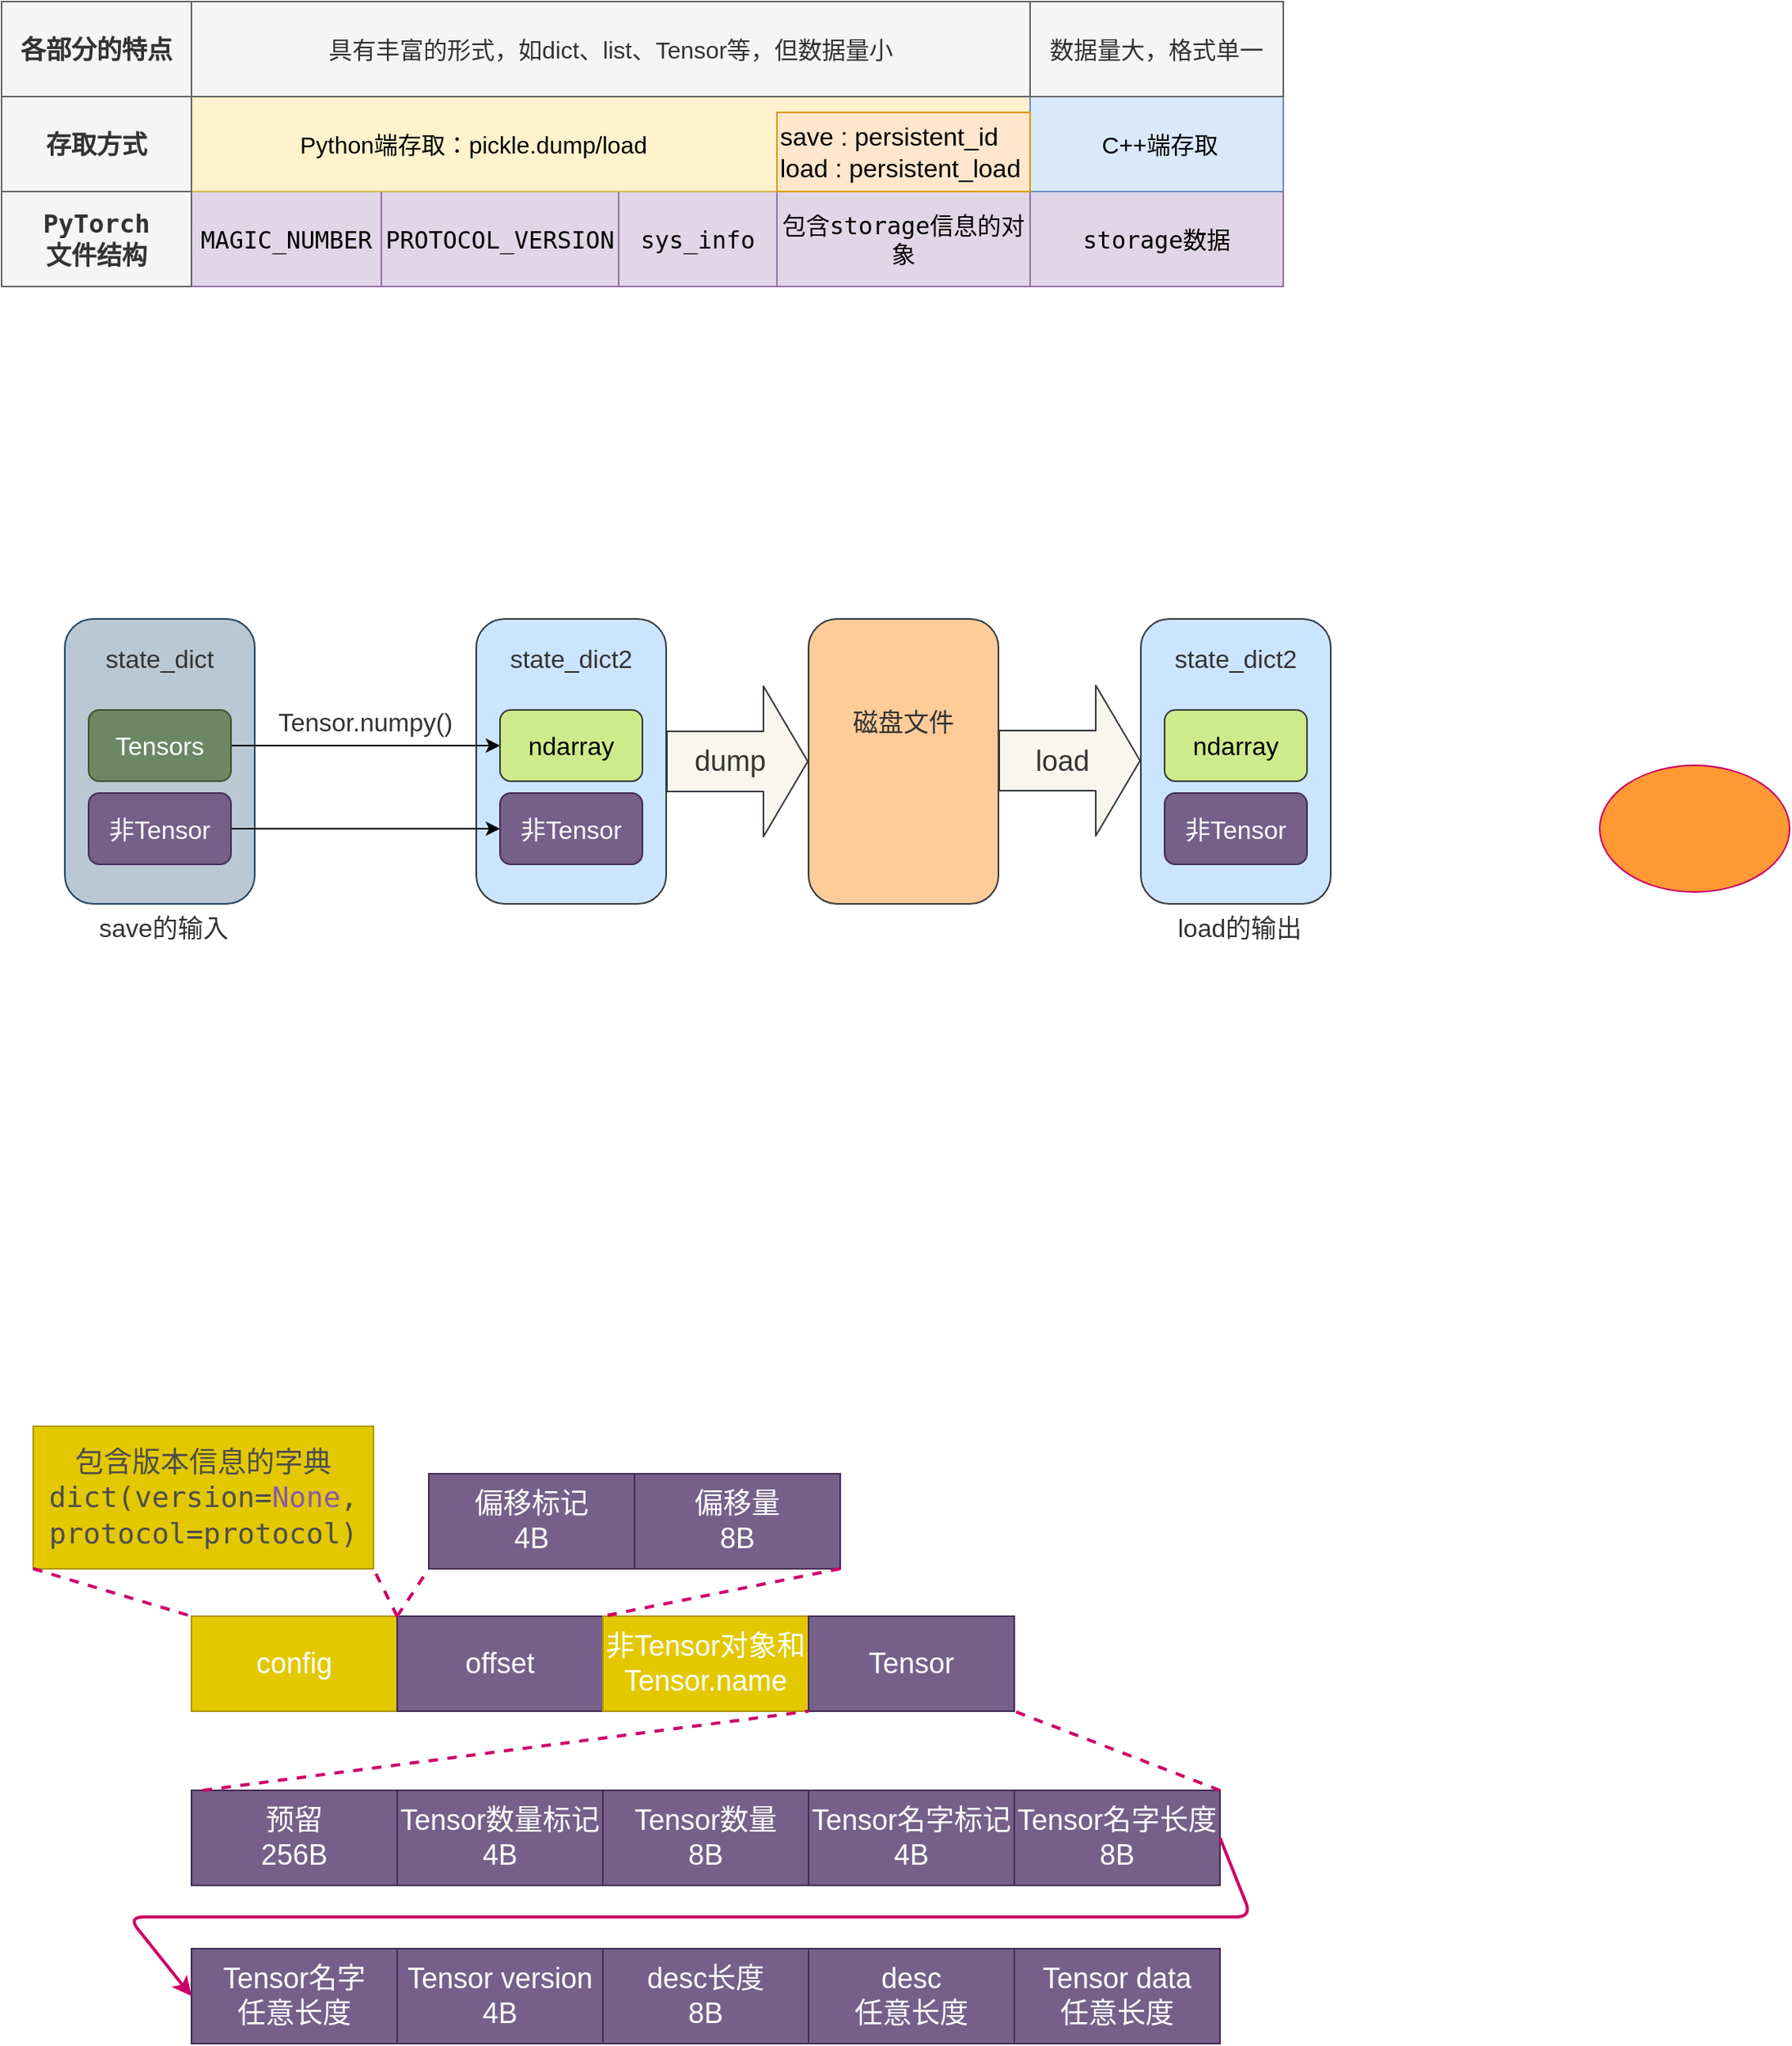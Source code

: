 <mxfile version="14.2.9" type="github">
  <diagram id="TA9kZWug_r85C3clJezx" name="Page-1">
    <mxGraphModel dx="817" dy="487" grid="1" gridSize="10" guides="1" tooltips="1" connect="1" arrows="1" fold="1" page="1" pageScale="1" pageWidth="827" pageHeight="1169" math="0" shadow="0">
      <root>
        <mxCell id="0" />
        <mxCell id="1" parent="0" />
        <mxCell id="7_i-U9n6Cbf5A0pLLuEN-24" value="" style="rounded=1;whiteSpace=wrap;html=1;labelBackgroundColor=none;strokeColor=#36393d;fillColor=#cce5ff;fontSize=16;" vertex="1" parent="1">
          <mxGeometry x="310" y="460" width="120" height="180" as="geometry" />
        </mxCell>
        <mxCell id="7_i-U9n6Cbf5A0pLLuEN-1" value="&lt;span style=&quot;font-family: &amp;quot;source code pro&amp;quot;, monospace; font-size: 15px; text-align: left;&quot;&gt;MAGIC_NUMBER&lt;/span&gt;" style="rounded=0;whiteSpace=wrap;html=1;fontSize=15;labelBackgroundColor=none;fillColor=#e1d5e7;strokeColor=#9673a6;" vertex="1" parent="1">
          <mxGeometry x="130" y="190" width="120" height="60" as="geometry" />
        </mxCell>
        <mxCell id="7_i-U9n6Cbf5A0pLLuEN-2" value="&lt;span style=&quot;font-family: &amp;quot;source code pro&amp;quot;, monospace; font-size: 15px; text-align: left;&quot;&gt;PROTOCOL_VERSION&lt;/span&gt;" style="rounded=0;whiteSpace=wrap;html=1;fontSize=15;labelBackgroundColor=none;fillColor=#e1d5e7;strokeColor=#9673a6;" vertex="1" parent="1">
          <mxGeometry x="250" y="190" width="150" height="60" as="geometry" />
        </mxCell>
        <mxCell id="7_i-U9n6Cbf5A0pLLuEN-9" value="" style="edgeStyle=orthogonalEdgeStyle;rounded=0;orthogonalLoop=1;jettySize=auto;html=1;" edge="1" parent="1" source="7_i-U9n6Cbf5A0pLLuEN-3" target="7_i-U9n6Cbf5A0pLLuEN-8">
          <mxGeometry relative="1" as="geometry" />
        </mxCell>
        <mxCell id="7_i-U9n6Cbf5A0pLLuEN-10" value="" style="edgeStyle=orthogonalEdgeStyle;rounded=0;orthogonalLoop=1;jettySize=auto;html=1;fontSize=15;" edge="1" parent="1" source="7_i-U9n6Cbf5A0pLLuEN-3" target="7_i-U9n6Cbf5A0pLLuEN-6">
          <mxGeometry relative="1" as="geometry" />
        </mxCell>
        <mxCell id="7_i-U9n6Cbf5A0pLLuEN-3" value="&lt;span style=&quot;font-family: &amp;quot;source code pro&amp;quot;, monospace; font-size: 15px; text-align: left;&quot;&gt;sys_info&lt;/span&gt;" style="rounded=0;whiteSpace=wrap;html=1;fontSize=15;labelBackgroundColor=none;fillColor=#e1d5e7;strokeColor=#9673a6;" vertex="1" parent="1">
          <mxGeometry x="400" y="190" width="100" height="60" as="geometry" />
        </mxCell>
        <mxCell id="7_i-U9n6Cbf5A0pLLuEN-4" value="&lt;span style=&quot;font-family: &amp;quot;source code pro&amp;quot;, monospace; text-align: left; font-size: 15px;&quot;&gt;&lt;font style=&quot;font-size: 15px&quot;&gt;包含storage信息的对象&lt;/font&gt;&lt;/span&gt;" style="rounded=0;whiteSpace=wrap;html=1;fontSize=15;labelBackgroundColor=none;fillColor=#e1d5e7;strokeColor=#9673a6;" vertex="1" parent="1">
          <mxGeometry x="500" y="190" width="160" height="60" as="geometry" />
        </mxCell>
        <mxCell id="7_i-U9n6Cbf5A0pLLuEN-5" value="&lt;span style=&quot;font-family: &amp;quot;source code pro&amp;quot;, monospace; font-size: 15px; text-align: left;&quot;&gt;storage数据&lt;/span&gt;" style="rounded=0;whiteSpace=wrap;html=1;fontSize=15;labelBackgroundColor=none;fillColor=#e1d5e7;strokeColor=#9673a6;" vertex="1" parent="1">
          <mxGeometry x="660" y="190" width="160" height="60" as="geometry" />
        </mxCell>
        <mxCell id="7_i-U9n6Cbf5A0pLLuEN-6" value="&lt;font&gt;&amp;nbsp; &amp;nbsp; &amp;nbsp; &amp;nbsp; &amp;nbsp; &amp;nbsp; &amp;nbsp; &amp;nbsp; Python端存取：pickle.dump/load&lt;/font&gt;" style="rounded=0;whiteSpace=wrap;html=1;fontSize=15;align=left;fillColor=#fff2cc;strokeColor=#d6b656;" vertex="1" parent="1">
          <mxGeometry x="130" y="130" width="530" height="60" as="geometry" />
        </mxCell>
        <mxCell id="7_i-U9n6Cbf5A0pLLuEN-7" value="&lt;font&gt;&amp;nbsp;C++端存取&lt;/font&gt;" style="rounded=0;whiteSpace=wrap;html=1;fontSize=15;align=center;fillColor=#dae8fc;strokeColor=#6c8ebf;" vertex="1" parent="1">
          <mxGeometry x="660" y="130" width="160" height="60" as="geometry" />
        </mxCell>
        <mxCell id="7_i-U9n6Cbf5A0pLLuEN-8" value="&lt;font style=&quot;font-size: 16px&quot;&gt;save : persistent_id&lt;br&gt;load : persistent_load&lt;/font&gt;" style="rounded=0;whiteSpace=wrap;html=1;align=left;fillColor=#ffe6cc;strokeColor=#d79b00;" vertex="1" parent="1">
          <mxGeometry x="500" y="140" width="160" height="50" as="geometry" />
        </mxCell>
        <mxCell id="7_i-U9n6Cbf5A0pLLuEN-11" value="具有丰富的形式，如dict、list、Tensor等，但数据量小" style="rounded=0;whiteSpace=wrap;html=1;fontSize=15;fillColor=#f5f5f5;strokeColor=#666666;fontColor=#333333;" vertex="1" parent="1">
          <mxGeometry x="130" y="70" width="530" height="60" as="geometry" />
        </mxCell>
        <mxCell id="7_i-U9n6Cbf5A0pLLuEN-12" value="数据量大，格式单一" style="rounded=0;whiteSpace=wrap;html=1;fontSize=15;fillColor=#f5f5f5;strokeColor=#666666;fontColor=#333333;" vertex="1" parent="1">
          <mxGeometry x="660" y="70" width="160" height="60" as="geometry" />
        </mxCell>
        <mxCell id="7_i-U9n6Cbf5A0pLLuEN-13" value="&lt;span style=&quot;font-family: &amp;quot;source code pro&amp;quot;, monospace; font-size: 16px; text-align: left;&quot;&gt;PyTorch&lt;br style=&quot;font-size: 16px;&quot;&gt;文件结构&lt;/span&gt;" style="rounded=0;whiteSpace=wrap;html=1;fontSize=16;fontStyle=1;fillColor=#f5f5f5;strokeColor=#666666;labelBackgroundColor=none;fontColor=#333333;" vertex="1" parent="1">
          <mxGeometry x="10" y="190" width="120" height="60" as="geometry" />
        </mxCell>
        <mxCell id="7_i-U9n6Cbf5A0pLLuEN-14" value="&lt;span style=&quot;font-family: &amp;quot;source code pro&amp;quot;, monospace; font-size: 16px; text-align: left;&quot;&gt;存取方式&lt;/span&gt;" style="rounded=0;whiteSpace=wrap;html=1;fontSize=16;fontStyle=1;fillColor=#f5f5f5;strokeColor=#666666;labelBackgroundColor=none;fontColor=#333333;" vertex="1" parent="1">
          <mxGeometry x="10" y="130" width="120" height="60" as="geometry" />
        </mxCell>
        <mxCell id="7_i-U9n6Cbf5A0pLLuEN-15" value="&lt;span style=&quot;font-family: &amp;quot;source code pro&amp;quot;, monospace; font-size: 16px; text-align: left;&quot;&gt;各部分的特点&lt;/span&gt;" style="rounded=0;whiteSpace=wrap;html=1;fontSize=16;fontStyle=1;fillColor=#f5f5f5;strokeColor=#666666;labelBackgroundColor=none;fontColor=#333333;" vertex="1" parent="1">
          <mxGeometry x="10" y="70" width="120" height="60" as="geometry" />
        </mxCell>
        <mxCell id="7_i-U9n6Cbf5A0pLLuEN-16" value="" style="rounded=1;whiteSpace=wrap;html=1;labelBackgroundColor=none;strokeColor=#23445d;fillColor=#bac8d3;fontSize=16;" vertex="1" parent="1">
          <mxGeometry x="50" y="460" width="120" height="180" as="geometry" />
        </mxCell>
        <mxCell id="7_i-U9n6Cbf5A0pLLuEN-17" value="state_dict" style="text;html=1;strokeColor=none;fillColor=none;align=center;verticalAlign=middle;whiteSpace=wrap;rounded=0;labelBackgroundColor=none;fontSize=16;fontColor=#333333;" vertex="1" parent="1">
          <mxGeometry x="75" y="470" width="70" height="30" as="geometry" />
        </mxCell>
        <mxCell id="7_i-U9n6Cbf5A0pLLuEN-23" style="edgeStyle=orthogonalEdgeStyle;rounded=0;orthogonalLoop=1;jettySize=auto;html=1;exitX=1;exitY=0.5;exitDx=0;exitDy=0;entryX=0;entryY=0.5;entryDx=0;entryDy=0;fontSize=16;fontColor=#333333;" edge="1" parent="1" source="7_i-U9n6Cbf5A0pLLuEN-19" target="7_i-U9n6Cbf5A0pLLuEN-22">
          <mxGeometry relative="1" as="geometry" />
        </mxCell>
        <mxCell id="7_i-U9n6Cbf5A0pLLuEN-19" value="Tensors" style="rounded=1;whiteSpace=wrap;html=1;labelBackgroundColor=none;strokeColor=#3A5431;fillColor=#6d8764;fontSize=16;fontColor=#ffffff;" vertex="1" parent="1">
          <mxGeometry x="65" y="517.5" width="90" height="45" as="geometry" />
        </mxCell>
        <mxCell id="7_i-U9n6Cbf5A0pLLuEN-28" style="edgeStyle=orthogonalEdgeStyle;rounded=0;orthogonalLoop=1;jettySize=auto;html=1;exitX=1;exitY=0.5;exitDx=0;exitDy=0;entryX=0;entryY=0.5;entryDx=0;entryDy=0;fontSize=16;fontColor=#333333;" edge="1" parent="1" source="7_i-U9n6Cbf5A0pLLuEN-21" target="7_i-U9n6Cbf5A0pLLuEN-27">
          <mxGeometry relative="1" as="geometry" />
        </mxCell>
        <mxCell id="7_i-U9n6Cbf5A0pLLuEN-21" value="非Tensor" style="rounded=1;whiteSpace=wrap;html=1;labelBackgroundColor=none;strokeColor=#432D57;fillColor=#76608a;fontSize=16;fontColor=#ffffff;" vertex="1" parent="1">
          <mxGeometry x="65" y="570" width="90" height="45" as="geometry" />
        </mxCell>
        <mxCell id="7_i-U9n6Cbf5A0pLLuEN-22" value="ndarray" style="rounded=1;whiteSpace=wrap;html=1;labelBackgroundColor=none;strokeColor=#36393d;fillColor=#cdeb8b;fontSize=16;" vertex="1" parent="1">
          <mxGeometry x="325" y="517.5" width="90" height="45" as="geometry" />
        </mxCell>
        <mxCell id="7_i-U9n6Cbf5A0pLLuEN-25" value="state_dict2" style="text;html=1;strokeColor=none;fillColor=none;align=center;verticalAlign=middle;whiteSpace=wrap;rounded=0;labelBackgroundColor=none;fontSize=16;fontColor=#333333;" vertex="1" parent="1">
          <mxGeometry x="335" y="470" width="70" height="30" as="geometry" />
        </mxCell>
        <mxCell id="7_i-U9n6Cbf5A0pLLuEN-27" value="非Tensor" style="rounded=1;whiteSpace=wrap;html=1;labelBackgroundColor=none;strokeColor=#432D57;fillColor=#76608a;fontSize=16;fontColor=#ffffff;" vertex="1" parent="1">
          <mxGeometry x="325" y="570" width="90" height="45" as="geometry" />
        </mxCell>
        <mxCell id="7_i-U9n6Cbf5A0pLLuEN-29" value="Tensor.numpy()" style="text;html=1;strokeColor=none;fillColor=none;align=center;verticalAlign=middle;whiteSpace=wrap;rounded=0;labelBackgroundColor=none;fontSize=16;fontColor=#333333;" vertex="1" parent="1">
          <mxGeometry x="180" y="510" width="120" height="30" as="geometry" />
        </mxCell>
        <mxCell id="7_i-U9n6Cbf5A0pLLuEN-30" value="" style="rounded=1;whiteSpace=wrap;html=1;labelBackgroundColor=none;strokeColor=#36393d;fillColor=#ffcc99;fontSize=16;" vertex="1" parent="1">
          <mxGeometry x="520" y="460" width="120" height="180" as="geometry" />
        </mxCell>
        <mxCell id="7_i-U9n6Cbf5A0pLLuEN-32" value="" style="shape=flexArrow;endArrow=classic;html=1;fontSize=16;fontColor=#333333;entryX=0;entryY=0.5;entryDx=0;entryDy=0;exitX=1;exitY=0.5;exitDx=0;exitDy=0;width=38;endSize=9;endWidth=56;fillColor=#f9f7ed;strokeColor=#36393d;" edge="1" parent="1" source="7_i-U9n6Cbf5A0pLLuEN-24" target="7_i-U9n6Cbf5A0pLLuEN-30">
          <mxGeometry width="50" height="50" relative="1" as="geometry">
            <mxPoint x="430" y="562.5" as="sourcePoint" />
            <mxPoint x="480" y="512.5" as="targetPoint" />
          </mxGeometry>
        </mxCell>
        <mxCell id="7_i-U9n6Cbf5A0pLLuEN-34" value="dump" style="edgeLabel;html=1;align=center;verticalAlign=middle;resizable=0;points=[];fontSize=18;fontColor=#333333;labelBackgroundColor=none;" vertex="1" connectable="0" parent="7_i-U9n6Cbf5A0pLLuEN-32">
          <mxGeometry x="-0.333" y="9" relative="1" as="geometry">
            <mxPoint x="10" y="9" as="offset" />
          </mxGeometry>
        </mxCell>
        <mxCell id="7_i-U9n6Cbf5A0pLLuEN-33" value="磁盘文件" style="text;html=1;strokeColor=none;fillColor=none;align=center;verticalAlign=middle;whiteSpace=wrap;rounded=0;labelBackgroundColor=none;fontSize=16;fontColor=#333333;" vertex="1" parent="1">
          <mxGeometry x="545" y="510" width="70" height="30" as="geometry" />
        </mxCell>
        <mxCell id="7_i-U9n6Cbf5A0pLLuEN-35" value="" style="shape=flexArrow;endArrow=classic;html=1;fontSize=16;fontColor=#333333;entryX=0;entryY=0.5;entryDx=0;entryDy=0;exitX=1;exitY=0.5;exitDx=0;exitDy=0;width=38;endSize=9;endWidth=56;fillColor=#f9f7ed;strokeColor=#36393d;" edge="1" parent="1">
          <mxGeometry width="50" height="50" relative="1" as="geometry">
            <mxPoint x="640" y="549.5" as="sourcePoint" />
            <mxPoint x="730" y="549.5" as="targetPoint" />
          </mxGeometry>
        </mxCell>
        <mxCell id="7_i-U9n6Cbf5A0pLLuEN-36" value="load" style="edgeLabel;html=1;align=center;verticalAlign=middle;resizable=0;points=[];fontSize=18;fontColor=#333333;labelBackgroundColor=none;" vertex="1" connectable="0" parent="7_i-U9n6Cbf5A0pLLuEN-35">
          <mxGeometry x="-0.333" y="9" relative="1" as="geometry">
            <mxPoint x="10" y="9" as="offset" />
          </mxGeometry>
        </mxCell>
        <mxCell id="7_i-U9n6Cbf5A0pLLuEN-40" value="" style="rounded=1;whiteSpace=wrap;html=1;labelBackgroundColor=none;strokeColor=#36393d;fillColor=#cce5ff;fontSize=16;" vertex="1" parent="1">
          <mxGeometry x="730" y="460" width="120" height="180" as="geometry" />
        </mxCell>
        <mxCell id="7_i-U9n6Cbf5A0pLLuEN-41" value="ndarray" style="rounded=1;whiteSpace=wrap;html=1;labelBackgroundColor=none;strokeColor=#36393d;fillColor=#cdeb8b;fontSize=16;" vertex="1" parent="1">
          <mxGeometry x="745" y="517.5" width="90" height="45" as="geometry" />
        </mxCell>
        <mxCell id="7_i-U9n6Cbf5A0pLLuEN-42" value="state_dict2" style="text;html=1;strokeColor=none;fillColor=none;align=center;verticalAlign=middle;whiteSpace=wrap;rounded=0;labelBackgroundColor=none;fontSize=16;fontColor=#333333;" vertex="1" parent="1">
          <mxGeometry x="755" y="470" width="70" height="30" as="geometry" />
        </mxCell>
        <mxCell id="7_i-U9n6Cbf5A0pLLuEN-43" value="非Tensor" style="rounded=1;whiteSpace=wrap;html=1;labelBackgroundColor=none;strokeColor=#432D57;fillColor=#76608a;fontSize=16;fontColor=#ffffff;" vertex="1" parent="1">
          <mxGeometry x="745" y="570" width="90" height="45" as="geometry" />
        </mxCell>
        <mxCell id="7_i-U9n6Cbf5A0pLLuEN-44" value="save的输入" style="text;html=1;strokeColor=none;fillColor=none;align=center;verticalAlign=middle;whiteSpace=wrap;rounded=0;labelBackgroundColor=none;fontSize=16;fontColor=#333333;" vertex="1" parent="1">
          <mxGeometry x="55" y="640" width="115" height="30" as="geometry" />
        </mxCell>
        <mxCell id="7_i-U9n6Cbf5A0pLLuEN-45" value="load的输出" style="text;html=1;strokeColor=none;fillColor=none;align=center;verticalAlign=middle;whiteSpace=wrap;rounded=0;labelBackgroundColor=none;fontSize=16;fontColor=#333333;" vertex="1" parent="1">
          <mxGeometry x="735" y="640" width="115" height="30" as="geometry" />
        </mxCell>
        <mxCell id="7_i-U9n6Cbf5A0pLLuEN-46" value="" style="ellipse;whiteSpace=wrap;html=1;labelBackgroundColor=none;strokeColor=#CC0066;fillColor=#FF9933;fontSize=18;fontColor=#333333;" vertex="1" parent="1">
          <mxGeometry x="1020" y="552.5" width="120" height="80" as="geometry" />
        </mxCell>
        <mxCell id="7_i-U9n6Cbf5A0pLLuEN-47" value="config" style="rounded=0;whiteSpace=wrap;html=1;labelBackgroundColor=none;strokeColor=#B09500;fillColor=#e3c800;fontSize=18;fontColor=#ffffff;" vertex="1" parent="1">
          <mxGeometry x="130" y="1090" width="130" height="60" as="geometry" />
        </mxCell>
        <mxCell id="7_i-U9n6Cbf5A0pLLuEN-48" value="offset" style="rounded=0;whiteSpace=wrap;html=1;labelBackgroundColor=none;strokeColor=#432D57;fillColor=#76608a;fontSize=18;fontColor=#ffffff;" vertex="1" parent="1">
          <mxGeometry x="260" y="1090" width="130" height="60" as="geometry" />
        </mxCell>
        <mxCell id="7_i-U9n6Cbf5A0pLLuEN-49" value="非Tensor对象和Tensor.name" style="rounded=0;whiteSpace=wrap;html=1;labelBackgroundColor=none;strokeColor=#B09500;fillColor=#e3c800;fontSize=18;fontColor=#ffffff;" vertex="1" parent="1">
          <mxGeometry x="390" y="1090" width="130" height="60" as="geometry" />
        </mxCell>
        <mxCell id="7_i-U9n6Cbf5A0pLLuEN-50" value="Tensor" style="rounded=0;whiteSpace=wrap;html=1;labelBackgroundColor=none;strokeColor=#432D57;fillColor=#76608a;fontSize=18;fontColor=#ffffff;" vertex="1" parent="1">
          <mxGeometry x="520" y="1090" width="130" height="60" as="geometry" />
        </mxCell>
        <mxCell id="7_i-U9n6Cbf5A0pLLuEN-51" value="预留&lt;br&gt;256B" style="rounded=0;whiteSpace=wrap;html=1;labelBackgroundColor=none;strokeColor=#432D57;fillColor=#76608a;fontSize=18;fontColor=#ffffff;" vertex="1" parent="1">
          <mxGeometry x="130" y="1200" width="130" height="60" as="geometry" />
        </mxCell>
        <mxCell id="7_i-U9n6Cbf5A0pLLuEN-52" value="Tensor数量标记&lt;br&gt;4B" style="rounded=0;whiteSpace=wrap;html=1;labelBackgroundColor=none;strokeColor=#432D57;fillColor=#76608a;fontSize=18;fontColor=#ffffff;" vertex="1" parent="1">
          <mxGeometry x="260" y="1200" width="130" height="60" as="geometry" />
        </mxCell>
        <mxCell id="7_i-U9n6Cbf5A0pLLuEN-53" value="Tensor名字标记&lt;br&gt;4B" style="rounded=0;whiteSpace=wrap;html=1;labelBackgroundColor=none;strokeColor=#432D57;fillColor=#76608a;fontSize=18;fontColor=#ffffff;" vertex="1" parent="1">
          <mxGeometry x="520" y="1200" width="130" height="60" as="geometry" />
        </mxCell>
        <mxCell id="7_i-U9n6Cbf5A0pLLuEN-54" value="Tensor数量&lt;br&gt;8B" style="rounded=0;whiteSpace=wrap;html=1;labelBackgroundColor=none;strokeColor=#432D57;fillColor=#76608a;fontSize=18;fontColor=#ffffff;" vertex="1" parent="1">
          <mxGeometry x="390" y="1200" width="130" height="60" as="geometry" />
        </mxCell>
        <mxCell id="7_i-U9n6Cbf5A0pLLuEN-55" value="Tensor名字长度&lt;br&gt;8B" style="rounded=0;whiteSpace=wrap;html=1;labelBackgroundColor=none;strokeColor=#432D57;fillColor=#76608a;fontSize=18;fontColor=#ffffff;" vertex="1" parent="1">
          <mxGeometry x="650" y="1200" width="130" height="60" as="geometry" />
        </mxCell>
        <mxCell id="7_i-U9n6Cbf5A0pLLuEN-56" value="Tensor名字&lt;br&gt;任意长度" style="rounded=0;whiteSpace=wrap;html=1;labelBackgroundColor=none;strokeColor=#432D57;fillColor=#76608a;fontSize=18;fontColor=#ffffff;" vertex="1" parent="1">
          <mxGeometry x="130" y="1300" width="130" height="60" as="geometry" />
        </mxCell>
        <mxCell id="7_i-U9n6Cbf5A0pLLuEN-57" value="Tensor version&lt;br&gt;4B" style="rounded=0;whiteSpace=wrap;html=1;labelBackgroundColor=none;strokeColor=#432D57;fillColor=#76608a;fontSize=18;fontColor=#ffffff;" vertex="1" parent="1">
          <mxGeometry x="260" y="1300" width="130" height="60" as="geometry" />
        </mxCell>
        <mxCell id="7_i-U9n6Cbf5A0pLLuEN-58" value="desc长度&lt;br&gt;8B" style="rounded=0;whiteSpace=wrap;html=1;labelBackgroundColor=none;strokeColor=#432D57;fillColor=#76608a;fontSize=18;fontColor=#ffffff;" vertex="1" parent="1">
          <mxGeometry x="390" y="1300" width="130" height="60" as="geometry" />
        </mxCell>
        <mxCell id="7_i-U9n6Cbf5A0pLLuEN-59" value="desc&lt;br&gt;任意长度" style="rounded=0;whiteSpace=wrap;html=1;labelBackgroundColor=none;strokeColor=#432D57;fillColor=#76608a;fontSize=18;fontColor=#ffffff;" vertex="1" parent="1">
          <mxGeometry x="520" y="1300" width="130" height="60" as="geometry" />
        </mxCell>
        <mxCell id="7_i-U9n6Cbf5A0pLLuEN-60" value="Tensor data&lt;br&gt;任意长度" style="rounded=0;whiteSpace=wrap;html=1;labelBackgroundColor=none;strokeColor=#432D57;fillColor=#76608a;fontSize=18;fontColor=#ffffff;" vertex="1" parent="1">
          <mxGeometry x="650" y="1300" width="130" height="60" as="geometry" />
        </mxCell>
        <mxCell id="7_i-U9n6Cbf5A0pLLuEN-65" value="" style="endArrow=classic;html=1;strokeWidth=2;fontSize=18;fontColor=#333333;exitX=1;exitY=0.5;exitDx=0;exitDy=0;entryX=0;entryY=0.5;entryDx=0;entryDy=0;strokeColor=#CC0066;" edge="1" parent="1" source="7_i-U9n6Cbf5A0pLLuEN-55" target="7_i-U9n6Cbf5A0pLLuEN-56">
          <mxGeometry width="50" height="50" relative="1" as="geometry">
            <mxPoint x="720" y="1280" as="sourcePoint" />
            <mxPoint x="450" y="1280" as="targetPoint" />
            <Array as="points">
              <mxPoint x="800" y="1280" />
              <mxPoint x="90" y="1280" />
            </Array>
          </mxGeometry>
        </mxCell>
        <mxCell id="7_i-U9n6Cbf5A0pLLuEN-67" value="偏移标记&lt;br&gt;4B" style="rounded=0;whiteSpace=wrap;html=1;labelBackgroundColor=none;strokeColor=#432D57;fillColor=#76608a;fontSize=18;fontColor=#ffffff;" vertex="1" parent="1">
          <mxGeometry x="280" y="1000" width="130" height="60" as="geometry" />
        </mxCell>
        <mxCell id="7_i-U9n6Cbf5A0pLLuEN-68" value="偏移量&lt;br&gt;8B" style="rounded=0;whiteSpace=wrap;html=1;labelBackgroundColor=none;strokeColor=#432D57;fillColor=#76608a;fontSize=18;fontColor=#ffffff;" vertex="1" parent="1">
          <mxGeometry x="410" y="1000" width="130" height="60" as="geometry" />
        </mxCell>
        <mxCell id="7_i-U9n6Cbf5A0pLLuEN-71" value="&lt;font style=&quot;font-size: 18px&quot;&gt;&lt;span class=&quot;pln&quot; style=&quot;box-sizing: border-box ; color: rgb(77 , 77 , 76) ; font-family: &amp;#34;source code pro&amp;#34; , monospace ; text-align: left ; outline: 0px&quot;&gt;包含版本信息的字典dict&lt;/span&gt;&lt;span class=&quot;pun&quot; style=&quot;box-sizing: border-box ; color: rgb(77 , 77 , 76) ; font-family: &amp;#34;source code pro&amp;#34; , monospace ; text-align: left ; outline: 0px&quot;&gt;(&lt;/span&gt;&lt;span class=&quot;pln&quot; style=&quot;box-sizing: border-box ; color: rgb(77 , 77 , 76) ; font-family: &amp;#34;source code pro&amp;#34; , monospace ; text-align: left ; outline: 0px&quot;&gt;version&lt;/span&gt;&lt;span class=&quot;pun&quot; style=&quot;box-sizing: border-box ; color: rgb(77 , 77 , 76) ; font-family: &amp;#34;source code pro&amp;#34; , monospace ; text-align: left ; outline: 0px&quot;&gt;=&lt;/span&gt;&lt;span class=&quot;kwd&quot; style=&quot;box-sizing: border-box ; color: rgb(137 , 89 , 168) ; font-family: &amp;#34;source code pro&amp;#34; , monospace ; text-align: left ; outline: 0px&quot;&gt;None&lt;/span&gt;&lt;span class=&quot;pun&quot; style=&quot;box-sizing: border-box ; color: rgb(77 , 77 , 76) ; font-family: &amp;#34;source code pro&amp;#34; , monospace ; text-align: left ; outline: 0px&quot;&gt;,&lt;/span&gt;&lt;span class=&quot;pln&quot; style=&quot;box-sizing: border-box ; color: rgb(77 , 77 , 76) ; font-family: &amp;#34;source code pro&amp;#34; , monospace ; text-align: left ; outline: 0px&quot;&gt; protocol&lt;/span&gt;&lt;span class=&quot;pun&quot; style=&quot;box-sizing: border-box ; color: rgb(77 , 77 , 76) ; font-family: &amp;#34;source code pro&amp;#34; , monospace ; text-align: left ; outline: 0px&quot;&gt;=&lt;/span&gt;&lt;span class=&quot;pln&quot; style=&quot;box-sizing: border-box ; color: rgb(77 , 77 , 76) ; font-family: &amp;#34;source code pro&amp;#34; , monospace ; text-align: left ; outline: 0px&quot;&gt;protocol&lt;/span&gt;&lt;span class=&quot;pun&quot; style=&quot;box-sizing: border-box ; color: rgb(77 , 77 , 76) ; font-family: &amp;#34;source code pro&amp;#34; , monospace ; text-align: left ; outline: 0px&quot;&gt;)&lt;/span&gt;&lt;/font&gt;" style="rounded=0;whiteSpace=wrap;html=1;labelBackgroundColor=none;strokeColor=#B09500;fillColor=#e3c800;fontSize=18;fontColor=#ffffff;" vertex="1" parent="1">
          <mxGeometry x="30" y="970" width="215" height="90" as="geometry" />
        </mxCell>
        <mxCell id="7_i-U9n6Cbf5A0pLLuEN-72" value="" style="endArrow=none;dashed=1;html=1;strokeColor=#CC0066;strokeWidth=2;fontSize=18;fontColor=#333333;exitX=0.054;exitY=0;exitDx=0;exitDy=0;exitPerimeter=0;entryX=1;entryY=1;entryDx=0;entryDy=0;" edge="1" parent="1" source="7_i-U9n6Cbf5A0pLLuEN-51" target="7_i-U9n6Cbf5A0pLLuEN-49">
          <mxGeometry width="50" height="50" relative="1" as="geometry">
            <mxPoint x="310" y="1200" as="sourcePoint" />
            <mxPoint x="360" y="1150" as="targetPoint" />
          </mxGeometry>
        </mxCell>
        <mxCell id="7_i-U9n6Cbf5A0pLLuEN-73" value="" style="endArrow=none;dashed=1;html=1;strokeColor=#CC0066;strokeWidth=2;fontSize=18;fontColor=#333333;entryX=1;entryY=1;entryDx=0;entryDy=0;exitX=1;exitY=0;exitDx=0;exitDy=0;" edge="1" parent="1" source="7_i-U9n6Cbf5A0pLLuEN-55" target="7_i-U9n6Cbf5A0pLLuEN-50">
          <mxGeometry width="50" height="50" relative="1" as="geometry">
            <mxPoint x="833" y="1180" as="sourcePoint" />
            <mxPoint x="360" y="1150" as="targetPoint" />
          </mxGeometry>
        </mxCell>
        <mxCell id="7_i-U9n6Cbf5A0pLLuEN-74" value="" style="endArrow=none;dashed=1;html=1;strokeColor=#CC0066;strokeWidth=2;fontSize=18;fontColor=#333333;entryX=0;entryY=0;entryDx=0;entryDy=0;exitX=1;exitY=1;exitDx=0;exitDy=0;" edge="1" parent="1" source="7_i-U9n6Cbf5A0pLLuEN-68" target="7_i-U9n6Cbf5A0pLLuEN-49">
          <mxGeometry width="50" height="50" relative="1" as="geometry">
            <mxPoint x="420" y="1170" as="sourcePoint" />
            <mxPoint x="470" y="1120" as="targetPoint" />
          </mxGeometry>
        </mxCell>
        <mxCell id="7_i-U9n6Cbf5A0pLLuEN-76" value="" style="endArrow=none;dashed=1;html=1;strokeColor=#CC0066;strokeWidth=2;fontSize=18;fontColor=#333333;exitX=0;exitY=0;exitDx=0;exitDy=0;entryX=0;entryY=1;entryDx=0;entryDy=0;" edge="1" parent="1" source="7_i-U9n6Cbf5A0pLLuEN-48" target="7_i-U9n6Cbf5A0pLLuEN-67">
          <mxGeometry width="50" height="50" relative="1" as="geometry">
            <mxPoint x="420" y="1170" as="sourcePoint" />
            <mxPoint x="470" y="1120" as="targetPoint" />
          </mxGeometry>
        </mxCell>
        <mxCell id="7_i-U9n6Cbf5A0pLLuEN-78" value="" style="endArrow=none;dashed=1;html=1;strokeColor=#CC0066;strokeWidth=2;fontSize=18;entryX=0;entryY=0;entryDx=0;entryDy=0;exitX=0;exitY=1;exitDx=0;exitDy=0;fontColor=#666600;" edge="1" parent="1" source="7_i-U9n6Cbf5A0pLLuEN-71" target="7_i-U9n6Cbf5A0pLLuEN-47">
          <mxGeometry width="50" height="50" relative="1" as="geometry">
            <mxPoint x="30" y="1120" as="sourcePoint" />
            <mxPoint x="80" y="1070" as="targetPoint" />
          </mxGeometry>
        </mxCell>
        <mxCell id="7_i-U9n6Cbf5A0pLLuEN-79" value="" style="endArrow=none;dashed=1;html=1;strokeColor=#CC0066;strokeWidth=2;fontSize=18;fontColor=#666600;entryX=1;entryY=1;entryDx=0;entryDy=0;exitX=1;exitY=0;exitDx=0;exitDy=0;" edge="1" parent="1" source="7_i-U9n6Cbf5A0pLLuEN-47" target="7_i-U9n6Cbf5A0pLLuEN-71">
          <mxGeometry width="50" height="50" relative="1" as="geometry">
            <mxPoint x="10" y="1140" as="sourcePoint" />
            <mxPoint x="60" y="1090" as="targetPoint" />
          </mxGeometry>
        </mxCell>
      </root>
    </mxGraphModel>
  </diagram>
</mxfile>
